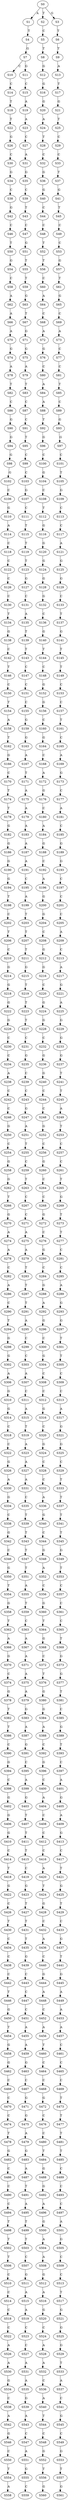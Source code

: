 strict digraph  {
	S0 -> S1 [ label = A ];
	S0 -> S2 [ label = T ];
	S0 -> S3 [ label = G ];
	S1 -> S4 [ label = T ];
	S2 -> S5 [ label = C ];
	S3 -> S6 [ label = T ];
	S4 -> S7 [ label = G ];
	S5 -> S8 [ label = T ];
	S6 -> S9 [ label = T ];
	S7 -> S10 [ label = C ];
	S7 -> S11 [ label = G ];
	S8 -> S12 [ label = G ];
	S9 -> S13 [ label = A ];
	S10 -> S14 [ label = C ];
	S11 -> S15 [ label = C ];
	S12 -> S16 [ label = G ];
	S13 -> S17 [ label = T ];
	S14 -> S18 [ label = T ];
	S15 -> S19 [ label = A ];
	S16 -> S20 [ label = G ];
	S17 -> S21 [ label = G ];
	S18 -> S22 [ label = T ];
	S19 -> S23 [ label = A ];
	S20 -> S24 [ label = A ];
	S21 -> S25 [ label = T ];
	S22 -> S26 [ label = G ];
	S23 -> S27 [ label = C ];
	S24 -> S28 [ label = T ];
	S25 -> S29 [ label = C ];
	S26 -> S30 [ label = C ];
	S27 -> S31 [ label = A ];
	S28 -> S32 [ label = C ];
	S29 -> S33 [ label = C ];
	S30 -> S34 [ label = G ];
	S31 -> S35 [ label = G ];
	S32 -> S36 [ label = G ];
	S33 -> S37 [ label = T ];
	S34 -> S38 [ label = C ];
	S35 -> S39 [ label = C ];
	S36 -> S40 [ label = G ];
	S37 -> S41 [ label = G ];
	S38 -> S42 [ label = G ];
	S39 -> S43 [ label = T ];
	S40 -> S44 [ label = C ];
	S41 -> S45 [ label = T ];
	S42 -> S46 [ label = C ];
	S43 -> S47 [ label = C ];
	S44 -> S48 [ label = C ];
	S45 -> S49 [ label = C ];
	S46 -> S50 [ label = T ];
	S47 -> S51 [ label = G ];
	S48 -> S52 [ label = T ];
	S49 -> S53 [ label = C ];
	S50 -> S54 [ label = G ];
	S51 -> S55 [ label = T ];
	S52 -> S56 [ label = T ];
	S53 -> S57 [ label = G ];
	S54 -> S58 [ label = C ];
	S55 -> S59 [ label = T ];
	S56 -> S60 [ label = C ];
	S57 -> S61 [ label = T ];
	S58 -> S62 [ label = A ];
	S59 -> S63 [ label = G ];
	S60 -> S64 [ label = A ];
	S61 -> S65 [ label = G ];
	S62 -> S66 [ label = A ];
	S63 -> S67 [ label = T ];
	S64 -> S68 [ label = C ];
	S65 -> S69 [ label = C ];
	S66 -> S70 [ label = A ];
	S67 -> S71 [ label = G ];
	S68 -> S72 [ label = A ];
	S69 -> S73 [ label = A ];
	S70 -> S74 [ label = G ];
	S71 -> S75 [ label = G ];
	S72 -> S76 [ label = G ];
	S73 -> S77 [ label = C ];
	S74 -> S78 [ label = A ];
	S75 -> S79 [ label = A ];
	S76 -> S80 [ label = C ];
	S77 -> S81 [ label = C ];
	S78 -> S82 [ label = T ];
	S79 -> S83 [ label = T ];
	S80 -> S84 [ label = A ];
	S81 -> S85 [ label = T ];
	S82 -> S86 [ label = C ];
	S83 -> S87 [ label = C ];
	S84 -> S88 [ label = A ];
	S85 -> S89 [ label = C ];
	S86 -> S90 [ label = G ];
	S87 -> S91 [ label = C ];
	S88 -> S92 [ label = T ];
	S89 -> S93 [ label = G ];
	S90 -> S94 [ label = G ];
	S91 -> S95 [ label = T ];
	S92 -> S96 [ label = G ];
	S93 -> S97 [ label = G ];
	S94 -> S98 [ label = G ];
	S95 -> S99 [ label = C ];
	S96 -> S100 [ label = C ];
	S97 -> S101 [ label = C ];
	S98 -> S102 [ label = G ];
	S99 -> S103 [ label = C ];
	S100 -> S104 [ label = G ];
	S101 -> S105 [ label = T ];
	S102 -> S106 [ label = C ];
	S103 -> S107 [ label = G ];
	S104 -> S108 [ label = C ];
	S105 -> S109 [ label = G ];
	S106 -> S110 [ label = G ];
	S107 -> S111 [ label = C ];
	S108 -> S112 [ label = T ];
	S109 -> S113 [ label = C ];
	S110 -> S114 [ label = A ];
	S111 -> S115 [ label = T ];
	S112 -> S116 [ label = G ];
	S113 -> S117 [ label = C ];
	S114 -> S118 [ label = C ];
	S115 -> S119 [ label = T ];
	S116 -> S120 [ label = G ];
	S117 -> S121 [ label = A ];
	S118 -> S122 [ label = C ];
	S119 -> S123 [ label = T ];
	S120 -> S124 [ label = G ];
	S121 -> S125 [ label = G ];
	S122 -> S126 [ label = C ];
	S123 -> S127 [ label = G ];
	S124 -> S128 [ label = G ];
	S125 -> S129 [ label = G ];
	S126 -> S130 [ label = C ];
	S127 -> S131 [ label = C ];
	S128 -> S132 [ label = G ];
	S129 -> S133 [ label = C ];
	S130 -> S134 [ label = T ];
	S131 -> S135 [ label = A ];
	S132 -> S136 [ label = C ];
	S133 -> S137 [ label = T ];
	S134 -> S138 [ label = G ];
	S135 -> S139 [ label = T ];
	S136 -> S140 [ label = G ];
	S137 -> S141 [ label = G ];
	S138 -> S142 [ label = C ];
	S139 -> S143 [ label = T ];
	S140 -> S144 [ label = T ];
	S141 -> S145 [ label = T ];
	S142 -> S146 [ label = T ];
	S143 -> S147 [ label = C ];
	S144 -> S148 [ label = C ];
	S145 -> S149 [ label = T ];
	S146 -> S150 [ label = C ];
	S147 -> S151 [ label = C ];
	S148 -> S152 [ label = G ];
	S149 -> S153 [ label = C ];
	S150 -> S154 [ label = T ];
	S151 -> S155 [ label = C ];
	S152 -> S156 [ label = G ];
	S153 -> S157 [ label = C ];
	S154 -> S158 [ label = A ];
	S155 -> S159 [ label = G ];
	S156 -> S160 [ label = C ];
	S157 -> S161 [ label = T ];
	S158 -> S162 [ label = T ];
	S159 -> S163 [ label = G ];
	S160 -> S164 [ label = G ];
	S161 -> S165 [ label = C ];
	S162 -> S166 [ label = G ];
	S163 -> S167 [ label = A ];
	S164 -> S168 [ label = C ];
	S165 -> S169 [ label = A ];
	S166 -> S170 [ label = C ];
	S167 -> S171 [ label = T ];
	S168 -> S172 [ label = A ];
	S169 -> S173 [ label = G ];
	S170 -> S174 [ label = T ];
	S171 -> S175 [ label = A ];
	S172 -> S176 [ label = G ];
	S173 -> S177 [ label = C ];
	S174 -> S178 [ label = T ];
	S175 -> S179 [ label = A ];
	S176 -> S180 [ label = C ];
	S177 -> S181 [ label = A ];
	S178 -> S182 [ label = G ];
	S179 -> S183 [ label = A ];
	S180 -> S184 [ label = A ];
	S181 -> S185 [ label = C ];
	S182 -> S186 [ label = G ];
	S183 -> S187 [ label = A ];
	S184 -> S188 [ label = G ];
	S185 -> S189 [ label = G ];
	S186 -> S190 [ label = G ];
	S187 -> S191 [ label = A ];
	S188 -> S192 [ label = C ];
	S189 -> S193 [ label = G ];
	S190 -> S194 [ label = G ];
	S191 -> S195 [ label = C ];
	S192 -> S196 [ label = A ];
	S193 -> S197 [ label = C ];
	S194 -> S198 [ label = T ];
	S195 -> S199 [ label = A ];
	S196 -> S200 [ label = G ];
	S197 -> S201 [ label = C ];
	S198 -> S202 [ label = C ];
	S199 -> S203 [ label = T ];
	S200 -> S204 [ label = G ];
	S201 -> S205 [ label = C ];
	S202 -> S206 [ label = T ];
	S203 -> S207 [ label = T ];
	S204 -> S208 [ label = C ];
	S205 -> S209 [ label = A ];
	S206 -> S210 [ label = C ];
	S207 -> S211 [ label = T ];
	S208 -> S212 [ label = G ];
	S209 -> S213 [ label = C ];
	S210 -> S214 [ label = G ];
	S211 -> S215 [ label = G ];
	S212 -> S216 [ label = G ];
	S213 -> S217 [ label = A ];
	S214 -> S218 [ label = G ];
	S215 -> S219 [ label = T ];
	S216 -> S220 [ label = C ];
	S217 -> S221 [ label = G ];
	S218 -> S222 [ label = G ];
	S219 -> S223 [ label = T ];
	S220 -> S224 [ label = G ];
	S221 -> S225 [ label = A ];
	S222 -> S226 [ label = G ];
	S223 -> S227 [ label = T ];
	S224 -> S228 [ label = G ];
	S225 -> S229 [ label = G ];
	S226 -> S230 [ label = C ];
	S227 -> S231 [ label = C ];
	S228 -> S232 [ label = C ];
	S229 -> S233 [ label = G ];
	S230 -> S234 [ label = C ];
	S231 -> S235 [ label = G ];
	S232 -> S236 [ label = G ];
	S233 -> S237 [ label = G ];
	S234 -> S238 [ label = A ];
	S235 -> S239 [ label = C ];
	S236 -> S240 [ label = G ];
	S237 -> S241 [ label = T ];
	S238 -> S242 [ label = C ];
	S239 -> S243 [ label = C ];
	S240 -> S244 [ label = C ];
	S241 -> S245 [ label = T ];
	S242 -> S246 [ label = C ];
	S243 -> S247 [ label = G ];
	S244 -> S248 [ label = C ];
	S245 -> S249 [ label = A ];
	S246 -> S250 [ label = G ];
	S247 -> S251 [ label = A ];
	S248 -> S252 [ label = G ];
	S249 -> S253 [ label = T ];
	S250 -> S254 [ label = C ];
	S251 -> S255 [ label = T ];
	S252 -> S256 [ label = C ];
	S253 -> S257 [ label = C ];
	S254 -> S258 [ label = G ];
	S255 -> S259 [ label = C ];
	S256 -> S260 [ label = G ];
	S257 -> S261 [ label = C ];
	S258 -> S262 [ label = G ];
	S259 -> S263 [ label = T ];
	S260 -> S264 [ label = C ];
	S261 -> S265 [ label = T ];
	S262 -> S266 [ label = T ];
	S263 -> S267 [ label = C ];
	S264 -> S268 [ label = C ];
	S265 -> S269 [ label = G ];
	S266 -> S270 [ label = G ];
	S267 -> S271 [ label = C ];
	S268 -> S272 [ label = G ];
	S269 -> S273 [ label = T ];
	S270 -> S274 [ label = A ];
	S271 -> S275 [ label = A ];
	S272 -> S276 [ label = C ];
	S273 -> S277 [ label = T ];
	S274 -> S278 [ label = A ];
	S275 -> S279 [ label = A ];
	S276 -> S280 [ label = G ];
	S277 -> S281 [ label = C ];
	S278 -> S282 [ label = C ];
	S279 -> S283 [ label = T ];
	S280 -> S284 [ label = C ];
	S281 -> S285 [ label = C ];
	S282 -> S286 [ label = A ];
	S283 -> S287 [ label = T ];
	S284 -> S288 [ label = G ];
	S285 -> S289 [ label = A ];
	S286 -> S290 [ label = C ];
	S287 -> S291 [ label = T ];
	S288 -> S292 [ label = A ];
	S289 -> S293 [ label = G ];
	S290 -> S294 [ label = T ];
	S291 -> S295 [ label = A ];
	S292 -> S296 [ label = G ];
	S293 -> S297 [ label = G ];
	S294 -> S298 [ label = G ];
	S295 -> S299 [ label = C ];
	S296 -> S300 [ label = C ];
	S297 -> S301 [ label = T ];
	S298 -> S302 [ label = G ];
	S299 -> S303 [ label = C ];
	S300 -> S304 [ label = G ];
	S301 -> S305 [ label = T ];
	S302 -> S306 [ label = A ];
	S303 -> S307 [ label = A ];
	S304 -> S308 [ label = C ];
	S305 -> S309 [ label = C ];
	S306 -> S310 [ label = G ];
	S307 -> S311 [ label = C ];
	S308 -> S312 [ label = C ];
	S309 -> S313 [ label = C ];
	S310 -> S314 [ label = G ];
	S311 -> S315 [ label = A ];
	S312 -> S316 [ label = G ];
	S313 -> S317 [ label = A ];
	S314 -> S318 [ label = C ];
	S315 -> S319 [ label = T ];
	S316 -> S320 [ label = C ];
	S317 -> S321 [ label = G ];
	S318 -> S322 [ label = C ];
	S319 -> S323 [ label = A ];
	S320 -> S324 [ label = G ];
	S321 -> S325 [ label = G ];
	S322 -> S326 [ label = G ];
	S323 -> S327 [ label = A ];
	S324 -> S328 [ label = C ];
	S325 -> S329 [ label = C ];
	S326 -> S330 [ label = A ];
	S327 -> S331 [ label = A ];
	S328 -> S332 [ label = C ];
	S329 -> S333 [ label = T ];
	S330 -> S334 [ label = G ];
	S331 -> S335 [ label = C ];
	S332 -> S336 [ label = A ];
	S333 -> S337 [ label = T ];
	S334 -> S338 [ label = C ];
	S335 -> S339 [ label = T ];
	S336 -> S340 [ label = G ];
	S337 -> S341 [ label = T ];
	S338 -> S342 [ label = G ];
	S339 -> S343 [ label = T ];
	S340 -> S344 [ label = C ];
	S341 -> S345 [ label = T ];
	S342 -> S346 [ label = C ];
	S343 -> S347 [ label = T ];
	S344 -> S348 [ label = G ];
	S345 -> S349 [ label = G ];
	S346 -> S350 [ label = G ];
	S347 -> S351 [ label = T ];
	S348 -> S352 [ label = A ];
	S349 -> S353 [ label = T ];
	S350 -> S354 [ label = T ];
	S351 -> S355 [ label = A ];
	S352 -> S356 [ label = C ];
	S353 -> S357 [ label = C ];
	S354 -> S358 [ label = G ];
	S355 -> S359 [ label = T ];
	S356 -> S360 [ label = G ];
	S357 -> S361 [ label = C ];
	S358 -> S362 [ label = T ];
	S359 -> S363 [ label = C ];
	S360 -> S364 [ label = T ];
	S361 -> S365 [ label = C ];
	S362 -> S366 [ label = A ];
	S363 -> S367 [ label = A ];
	S364 -> S368 [ label = G ];
	S365 -> S369 [ label = T ];
	S366 -> S370 [ label = G ];
	S367 -> S371 [ label = A ];
	S368 -> S372 [ label = C ];
	S369 -> S373 [ label = G ];
	S370 -> S374 [ label = C ];
	S371 -> S375 [ label = A ];
	S372 -> S376 [ label = T ];
	S373 -> S377 [ label = G ];
	S374 -> S378 [ label = G ];
	S375 -> S379 [ label = A ];
	S376 -> S380 [ label = G ];
	S377 -> S381 [ label = T ];
	S378 -> S382 [ label = T ];
	S379 -> S383 [ label = G ];
	S380 -> S384 [ label = G ];
	S381 -> S385 [ label = C ];
	S382 -> S386 [ label = T ];
	S383 -> S387 [ label = A ];
	S384 -> S388 [ label = A ];
	S385 -> S389 [ label = G ];
	S386 -> S390 [ label = C ];
	S387 -> S391 [ label = G ];
	S388 -> S392 [ label = C ];
	S389 -> S393 [ label = T ];
	S390 -> S394 [ label = G ];
	S391 -> S395 [ label = C ];
	S392 -> S396 [ label = G ];
	S393 -> S397 [ label = C ];
	S394 -> S398 [ label = C ];
	S395 -> S399 [ label = A ];
	S396 -> S400 [ label = C ];
	S397 -> S401 [ label = A ];
	S398 -> S402 [ label = G ];
	S399 -> S403 [ label = G ];
	S400 -> S404 [ label = A ];
	S401 -> S405 [ label = G ];
	S402 -> S406 [ label = G ];
	S403 -> S407 [ label = T ];
	S404 -> S408 [ label = C ];
	S405 -> S409 [ label = A ];
	S406 -> S410 [ label = G ];
	S407 -> S411 [ label = T ];
	S408 -> S412 [ label = C ];
	S409 -> S413 [ label = G ];
	S410 -> S414 [ label = C ];
	S411 -> S415 [ label = T ];
	S412 -> S416 [ label = C ];
	S413 -> S417 [ label = C ];
	S414 -> S418 [ label = T ];
	S415 -> S419 [ label = C ];
	S416 -> S420 [ label = A ];
	S417 -> S421 [ label = T ];
	S418 -> S422 [ label = G ];
	S419 -> S423 [ label = G ];
	S420 -> S424 [ label = T ];
	S421 -> S425 [ label = G ];
	S422 -> S426 [ label = C ];
	S423 -> S427 [ label = T ];
	S424 -> S428 [ label = G ];
	S425 -> S429 [ label = T ];
	S426 -> S430 [ label = T ];
	S427 -> S431 [ label = T ];
	S428 -> S432 [ label = C ];
	S429 -> S433 [ label = C ];
	S430 -> S434 [ label = C ];
	S431 -> S435 [ label = T ];
	S432 -> S436 [ label = A ];
	S433 -> S437 [ label = G ];
	S434 -> S438 [ label = C ];
	S435 -> S439 [ label = G ];
	S436 -> S440 [ label = C ];
	S437 -> S441 [ label = T ];
	S438 -> S442 [ label = C ];
	S439 -> S443 [ label = C ];
	S440 -> S444 [ label = G ];
	S441 -> S445 [ label = G ];
	S442 -> S446 [ label = T ];
	S443 -> S447 [ label = C ];
	S444 -> S448 [ label = A ];
	S445 -> S449 [ label = A ];
	S446 -> S450 [ label = G ];
	S447 -> S451 [ label = C ];
	S448 -> S452 [ label = C ];
	S449 -> S453 [ label = A ];
	S450 -> S454 [ label = T ];
	S451 -> S455 [ label = A ];
	S452 -> S456 [ label = A ];
	S453 -> S457 [ label = A ];
	S454 -> S458 [ label = G ];
	S455 -> S459 [ label = A ];
	S456 -> S460 [ label = T ];
	S457 -> S461 [ label = C ];
	S458 -> S462 [ label = G ];
	S459 -> S463 [ label = G ];
	S460 -> S464 [ label = C ];
	S461 -> S465 [ label = C ];
	S462 -> S466 [ label = C ];
	S463 -> S467 [ label = C ];
	S464 -> S468 [ label = C ];
	S465 -> S469 [ label = C ];
	S466 -> S470 [ label = C ];
	S467 -> S471 [ label = G ];
	S468 -> S472 [ label = G ];
	S469 -> S473 [ label = T ];
	S470 -> S474 [ label = C ];
	S471 -> S475 [ label = G ];
	S472 -> S476 [ label = C ];
	S473 -> S477 [ label = T ];
	S474 -> S478 [ label = T ];
	S475 -> S479 [ label = A ];
	S476 -> S480 [ label = C ];
	S477 -> S481 [ label = T ];
	S478 -> S482 [ label = G ];
	S479 -> S483 [ label = G ];
	S480 -> S484 [ label = T ];
	S481 -> S485 [ label = T ];
	S482 -> S486 [ label = C ];
	S483 -> S487 [ label = A ];
	S484 -> S488 [ label = G ];
	S485 -> S489 [ label = C ];
	S486 -> S490 [ label = C ];
	S487 -> S491 [ label = T ];
	S488 -> S492 [ label = G ];
	S489 -> S493 [ label = C ];
	S490 -> S494 [ label = C ];
	S491 -> S495 [ label = A ];
	S492 -> S496 [ label = A ];
	S493 -> S497 [ label = C ];
	S494 -> S498 [ label = T ];
	S495 -> S499 [ label = T ];
	S496 -> S500 [ label = G ];
	S497 -> S501 [ label = A ];
	S498 -> S502 [ label = T ];
	S499 -> S503 [ label = T ];
	S500 -> S504 [ label = A ];
	S501 -> S505 [ label = G ];
	S502 -> S506 [ label = T ];
	S503 -> S507 [ label = C ];
	S504 -> S508 [ label = A ];
	S505 -> S509 [ label = C ];
	S506 -> S510 [ label = C ];
	S507 -> S511 [ label = G ];
	S508 -> S512 [ label = G ];
	S509 -> S513 [ label = C ];
	S510 -> S514 [ label = C ];
	S511 -> S515 [ label = A ];
	S512 -> S516 [ label = A ];
	S513 -> S517 [ label = T ];
	S514 -> S518 [ label = C ];
	S515 -> S519 [ label = A ];
	S516 -> S520 [ label = G ];
	S517 -> S521 [ label = G ];
	S518 -> S522 [ label = C ];
	S519 -> S523 [ label = C ];
	S520 -> S524 [ label = C ];
	S521 -> S525 [ label = G ];
	S522 -> S526 [ label = A ];
	S523 -> S527 [ label = C ];
	S524 -> S528 [ label = A ];
	S525 -> S529 [ label = G ];
	S526 -> S530 [ label = A ];
	S527 -> S531 [ label = A ];
	S528 -> S532 [ label = A ];
	S529 -> S533 [ label = T ];
	S530 -> S534 [ label = G ];
	S531 -> S535 [ label = A ];
	S532 -> S536 [ label = C ];
	S533 -> S537 [ label = A ];
	S534 -> S538 [ label = C ];
	S535 -> S539 [ label = G ];
	S536 -> S540 [ label = A ];
	S537 -> S541 [ label = C ];
	S538 -> S542 [ label = A ];
	S539 -> S543 [ label = A ];
	S540 -> S544 [ label = T ];
	S541 -> S545 [ label = G ];
	S542 -> S546 [ label = G ];
	S543 -> S547 [ label = C ];
	S544 -> S548 [ label = C ];
	S545 -> S549 [ label = C ];
	S546 -> S550 [ label = C ];
	S547 -> S551 [ label = A ];
	S548 -> S552 [ label = G ];
	S549 -> S553 [ label = G ];
	S550 -> S554 [ label = T ];
	S551 -> S555 [ label = G ];
	S552 -> S556 [ label = T ];
	S553 -> S557 [ label = T ];
	S554 -> S558 [ label = A ];
	S555 -> S559 [ label = C ];
	S556 -> S560 [ label = G ];
	S557 -> S561 [ label = G ];
}
